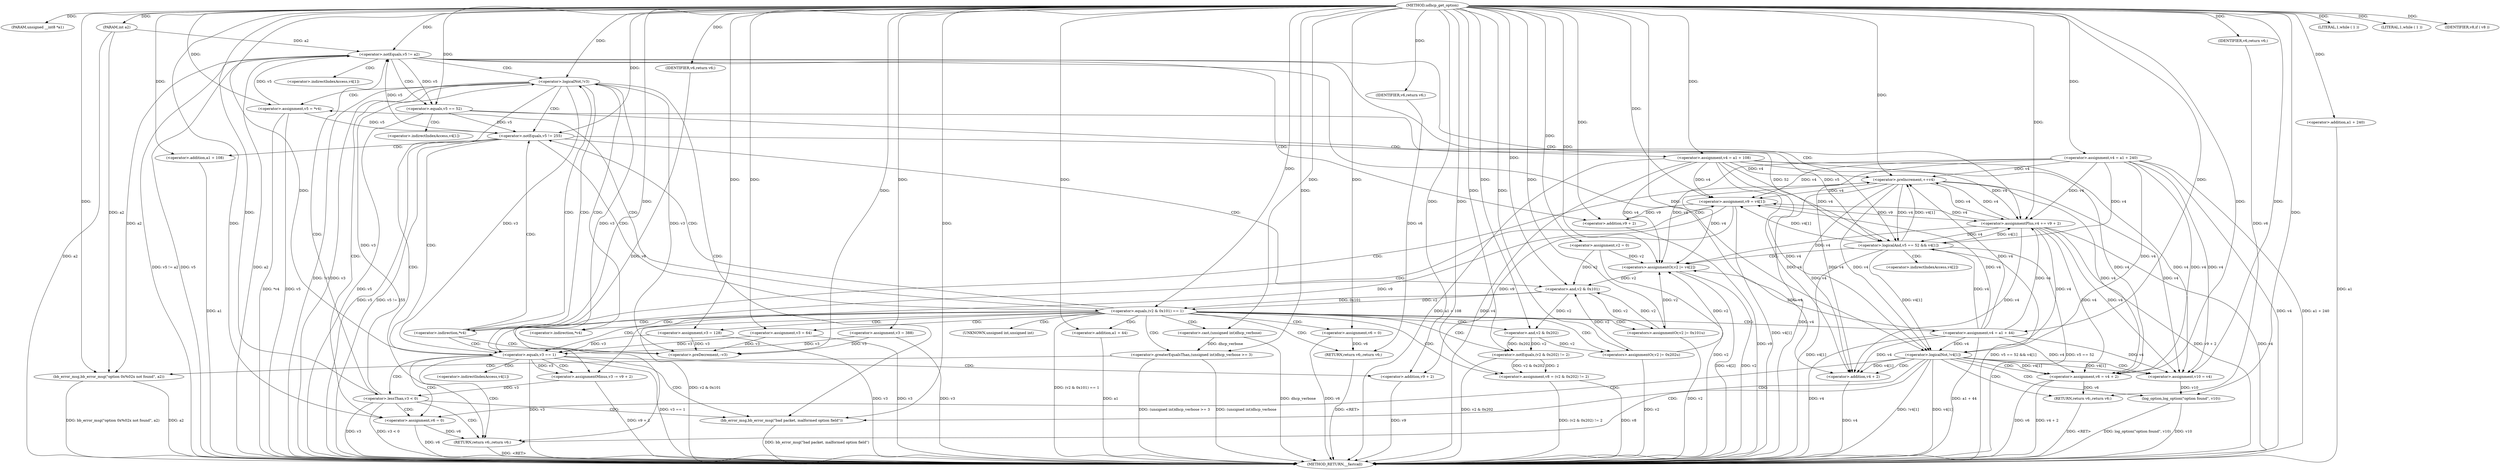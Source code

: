 digraph udhcp_get_option {  
"1000109" [label = "(METHOD,udhcp_get_option)" ]
"1000286" [label = "(METHOD_RETURN,__fastcall)" ]
"1000110" [label = "(PARAM,unsigned __int8 *a1)" ]
"1000111" [label = "(PARAM,int a2)" ]
"1000121" [label = "(<operator>.assignment,v2 = 0)" ]
"1000124" [label = "(<operator>.assignment,v3 = 388)" ]
"1000127" [label = "(<operator>.assignment,v4 = a1 + 240)" ]
"1000129" [label = "(<operator>.addition,a1 + 240)" ]
"1000133" [label = "(LITERAL,1,while ( 1 ))" ]
"1000136" [label = "(LITERAL,1,while ( 1 ))" ]
"1000138" [label = "(<operator>.assignment,v5 = *v4)" ]
"1000146" [label = "(<operator>.preDecrement,--v3)" ]
"1000148" [label = "(<operator>.preIncrement,++v4)" ]
"1000152" [label = "(<operator>.logicalNot,!v3)" ]
"1000156" [label = "(<operator>.notEquals,v5 != 255)" ]
"1000160" [label = "(<operator>.assignment,v4 = a1 + 108)" ]
"1000162" [label = "(<operator>.addition,a1 + 108)" ]
"1000166" [label = "(<operator>.equals,(v2 & 0x101) == 1)" ]
"1000167" [label = "(<operator>.and,v2 & 0x101)" ]
"1000172" [label = "(<operators>.assignmentOr,v2 |= 0x101u)" ]
"1000175" [label = "(<operator>.assignment,v3 = 128)" ]
"1000180" [label = "(<operator>.assignment,v8 = (v2 & 0x202) != 2)" ]
"1000182" [label = "(<operator>.notEquals,(v2 & 0x202) != 2)" ]
"1000183" [label = "(<operator>.and,v2 & 0x202)" ]
"1000187" [label = "(<operators>.assignmentOr,v2 |= 0x202u)" ]
"1000191" [label = "(IDENTIFIER,v8,if ( v8 ))" ]
"1000193" [label = "(<operator>.assignment,v6 = 0)" ]
"1000197" [label = "(<operator>.greaterEqualsThan,(unsigned int)dhcp_verbose >= 3)" ]
"1000198" [label = "(<operator>.cast,(unsigned int)dhcp_verbose)" ]
"1000202" [label = "(bb_error_msg,bb_error_msg(\"option 0x%02x not found\", a2))" ]
"1000205" [label = "(RETURN,return v6;,return v6;)" ]
"1000206" [label = "(IDENTIFIER,v6,return v6;)" ]
"1000207" [label = "(<operator>.assignment,v4 = a1 + 44)" ]
"1000209" [label = "(<operator>.addition,a1 + 44)" ]
"1000212" [label = "(<operator>.assignment,v3 = 64)" ]
"1000216" [label = "(<operator>.equals,v3 == 1)" ]
"1000220" [label = "(<operator>.assignment,v9 = v4[1])" ]
"1000225" [label = "(<operator>.assignmentMinus,v3 -= v9 + 2)" ]
"1000227" [label = "(<operator>.addition,v9 + 2)" ]
"1000231" [label = "(<operator>.lessThan,v3 < 0)" ]
"1000236" [label = "(<operator>.notEquals,v5 != a2)" ]
"1000241" [label = "(<operator>.logicalAnd,v5 == 52 && v4[1])" ]
"1000242" [label = "(<operator>.equals,v5 == 52)" ]
"1000248" [label = "(<operators>.assignmentOr,v2 |= v4[2])" ]
"1000253" [label = "(<operator>.assignmentPlus,v4 += v9 + 2)" ]
"1000255" [label = "(<operator>.addition,v9 + 2)" ]
"1000260" [label = "(<operator>.logicalNot,!v4[1])" ]
"1000266" [label = "(<operator>.assignment,v6 = 0)" ]
"1000269" [label = "(bb_error_msg,bb_error_msg(\"bad packet, malformed option field\"))" ]
"1000271" [label = "(RETURN,return v6;,return v6;)" ]
"1000272" [label = "(IDENTIFIER,v6,return v6;)" ]
"1000273" [label = "(<operator>.assignment,v10 = v4)" ]
"1000276" [label = "(<operator>.assignment,v6 = v4 + 2)" ]
"1000278" [label = "(<operator>.addition,v4 + 2)" ]
"1000281" [label = "(log_option,log_option(\"option found\", v10))" ]
"1000284" [label = "(RETURN,return v6;,return v6;)" ]
"1000285" [label = "(IDENTIFIER,v6,return v6;)" ]
"1000140" [label = "(<operator>.indirection,*v4)" ]
"1000143" [label = "(<operator>.indirection,*v4)" ]
"1000199" [label = "(UNKNOWN,unsigned int,unsigned int)" ]
"1000222" [label = "(<operator>.indirectIndexAccess,v4[1])" ]
"1000245" [label = "(<operator>.indirectIndexAccess,v4[1])" ]
"1000250" [label = "(<operator>.indirectIndexAccess,v4[2])" ]
"1000261" [label = "(<operator>.indirectIndexAccess,v4[1])" ]
  "1000205" -> "1000286"  [ label = "DDG: <RET>"] 
  "1000284" -> "1000286"  [ label = "DDG: <RET>"] 
  "1000271" -> "1000286"  [ label = "DDG: <RET>"] 
  "1000166" -> "1000286"  [ label = "DDG: (v2 & 0x101) == 1"] 
  "1000156" -> "1000286"  [ label = "DDG: v5 != 255"] 
  "1000160" -> "1000286"  [ label = "DDG: a1 + 108"] 
  "1000260" -> "1000286"  [ label = "DDG: !v4[1]"] 
  "1000180" -> "1000286"  [ label = "DDG: v8"] 
  "1000166" -> "1000286"  [ label = "DDG: v2 & 0x101"] 
  "1000242" -> "1000286"  [ label = "DDG: v5"] 
  "1000160" -> "1000286"  [ label = "DDG: v4"] 
  "1000266" -> "1000286"  [ label = "DDG: v6"] 
  "1000193" -> "1000286"  [ label = "DDG: v6"] 
  "1000198" -> "1000286"  [ label = "DDG: dhcp_verbose"] 
  "1000127" -> "1000286"  [ label = "DDG: v4"] 
  "1000138" -> "1000286"  [ label = "DDG: v5"] 
  "1000162" -> "1000286"  [ label = "DDG: a1"] 
  "1000269" -> "1000286"  [ label = "DDG: bb_error_msg(\"bad packet, malformed option field\")"] 
  "1000121" -> "1000286"  [ label = "DDG: v2"] 
  "1000212" -> "1000286"  [ label = "DDG: v3"] 
  "1000156" -> "1000286"  [ label = "DDG: v5"] 
  "1000216" -> "1000286"  [ label = "DDG: v3"] 
  "1000152" -> "1000286"  [ label = "DDG: !v3"] 
  "1000255" -> "1000286"  [ label = "DDG: v9"] 
  "1000129" -> "1000286"  [ label = "DDG: a1"] 
  "1000281" -> "1000286"  [ label = "DDG: v10"] 
  "1000241" -> "1000286"  [ label = "DDG: v5 == 52 && v4[1]"] 
  "1000248" -> "1000286"  [ label = "DDG: v4[2]"] 
  "1000182" -> "1000286"  [ label = "DDG: v2 & 0x202"] 
  "1000225" -> "1000286"  [ label = "DDG: v9 + 2"] 
  "1000152" -> "1000286"  [ label = "DDG: v3"] 
  "1000148" -> "1000286"  [ label = "DDG: v4"] 
  "1000180" -> "1000286"  [ label = "DDG: (v2 & 0x202) != 2"] 
  "1000202" -> "1000286"  [ label = "DDG: a2"] 
  "1000236" -> "1000286"  [ label = "DDG: v5 != a2"] 
  "1000236" -> "1000286"  [ label = "DDG: v5"] 
  "1000276" -> "1000286"  [ label = "DDG: v6"] 
  "1000231" -> "1000286"  [ label = "DDG: v3"] 
  "1000253" -> "1000286"  [ label = "DDG: v9 + 2"] 
  "1000220" -> "1000286"  [ label = "DDG: v4[1]"] 
  "1000278" -> "1000286"  [ label = "DDG: v4"] 
  "1000248" -> "1000286"  [ label = "DDG: v2"] 
  "1000260" -> "1000286"  [ label = "DDG: v4[1]"] 
  "1000231" -> "1000286"  [ label = "DDG: v3 < 0"] 
  "1000197" -> "1000286"  [ label = "DDG: (unsigned int)dhcp_verbose"] 
  "1000207" -> "1000286"  [ label = "DDG: a1 + 44"] 
  "1000187" -> "1000286"  [ label = "DDG: v2"] 
  "1000207" -> "1000286"  [ label = "DDG: v4"] 
  "1000281" -> "1000286"  [ label = "DDG: log_option(\"option found\", v10)"] 
  "1000124" -> "1000286"  [ label = "DDG: v3"] 
  "1000227" -> "1000286"  [ label = "DDG: v9"] 
  "1000241" -> "1000286"  [ label = "DDG: v5 == 52"] 
  "1000175" -> "1000286"  [ label = "DDG: v3"] 
  "1000138" -> "1000286"  [ label = "DDG: *v4"] 
  "1000276" -> "1000286"  [ label = "DDG: v4 + 2"] 
  "1000216" -> "1000286"  [ label = "DDG: v3 == 1"] 
  "1000172" -> "1000286"  [ label = "DDG: v2"] 
  "1000127" -> "1000286"  [ label = "DDG: a1 + 240"] 
  "1000209" -> "1000286"  [ label = "DDG: a1"] 
  "1000236" -> "1000286"  [ label = "DDG: a2"] 
  "1000253" -> "1000286"  [ label = "DDG: v4"] 
  "1000111" -> "1000286"  [ label = "DDG: a2"] 
  "1000202" -> "1000286"  [ label = "DDG: bb_error_msg(\"option 0x%02x not found\", a2)"] 
  "1000197" -> "1000286"  [ label = "DDG: (unsigned int)dhcp_verbose >= 3"] 
  "1000241" -> "1000286"  [ label = "DDG: v4[1]"] 
  "1000109" -> "1000110"  [ label = "DDG: "] 
  "1000109" -> "1000111"  [ label = "DDG: "] 
  "1000109" -> "1000121"  [ label = "DDG: "] 
  "1000109" -> "1000124"  [ label = "DDG: "] 
  "1000109" -> "1000127"  [ label = "DDG: "] 
  "1000109" -> "1000129"  [ label = "DDG: "] 
  "1000109" -> "1000133"  [ label = "DDG: "] 
  "1000109" -> "1000136"  [ label = "DDG: "] 
  "1000109" -> "1000138"  [ label = "DDG: "] 
  "1000212" -> "1000146"  [ label = "DDG: v3"] 
  "1000152" -> "1000146"  [ label = "DDG: v3"] 
  "1000124" -> "1000146"  [ label = "DDG: v3"] 
  "1000175" -> "1000146"  [ label = "DDG: v3"] 
  "1000109" -> "1000146"  [ label = "DDG: "] 
  "1000160" -> "1000148"  [ label = "DDG: v4"] 
  "1000127" -> "1000148"  [ label = "DDG: v4"] 
  "1000207" -> "1000148"  [ label = "DDG: v4"] 
  "1000253" -> "1000148"  [ label = "DDG: v4"] 
  "1000241" -> "1000148"  [ label = "DDG: v4[1]"] 
  "1000109" -> "1000148"  [ label = "DDG: "] 
  "1000146" -> "1000152"  [ label = "DDG: v3"] 
  "1000231" -> "1000152"  [ label = "DDG: v3"] 
  "1000109" -> "1000152"  [ label = "DDG: "] 
  "1000242" -> "1000156"  [ label = "DDG: v5"] 
  "1000138" -> "1000156"  [ label = "DDG: v5"] 
  "1000109" -> "1000156"  [ label = "DDG: "] 
  "1000109" -> "1000160"  [ label = "DDG: "] 
  "1000109" -> "1000162"  [ label = "DDG: "] 
  "1000167" -> "1000166"  [ label = "DDG: v2"] 
  "1000167" -> "1000166"  [ label = "DDG: 0x101"] 
  "1000121" -> "1000167"  [ label = "DDG: v2"] 
  "1000248" -> "1000167"  [ label = "DDG: v2"] 
  "1000187" -> "1000167"  [ label = "DDG: v2"] 
  "1000172" -> "1000167"  [ label = "DDG: v2"] 
  "1000109" -> "1000167"  [ label = "DDG: "] 
  "1000109" -> "1000166"  [ label = "DDG: "] 
  "1000109" -> "1000172"  [ label = "DDG: "] 
  "1000167" -> "1000172"  [ label = "DDG: v2"] 
  "1000109" -> "1000175"  [ label = "DDG: "] 
  "1000182" -> "1000180"  [ label = "DDG: v2 & 0x202"] 
  "1000182" -> "1000180"  [ label = "DDG: 2"] 
  "1000109" -> "1000180"  [ label = "DDG: "] 
  "1000183" -> "1000182"  [ label = "DDG: v2"] 
  "1000183" -> "1000182"  [ label = "DDG: 0x202"] 
  "1000167" -> "1000183"  [ label = "DDG: v2"] 
  "1000109" -> "1000183"  [ label = "DDG: "] 
  "1000109" -> "1000182"  [ label = "DDG: "] 
  "1000109" -> "1000187"  [ label = "DDG: "] 
  "1000183" -> "1000187"  [ label = "DDG: v2"] 
  "1000109" -> "1000191"  [ label = "DDG: "] 
  "1000109" -> "1000193"  [ label = "DDG: "] 
  "1000198" -> "1000197"  [ label = "DDG: dhcp_verbose"] 
  "1000109" -> "1000198"  [ label = "DDG: "] 
  "1000109" -> "1000197"  [ label = "DDG: "] 
  "1000109" -> "1000202"  [ label = "DDG: "] 
  "1000236" -> "1000202"  [ label = "DDG: a2"] 
  "1000111" -> "1000202"  [ label = "DDG: a2"] 
  "1000206" -> "1000205"  [ label = "DDG: v6"] 
  "1000193" -> "1000205"  [ label = "DDG: v6"] 
  "1000109" -> "1000206"  [ label = "DDG: "] 
  "1000109" -> "1000207"  [ label = "DDG: "] 
  "1000109" -> "1000209"  [ label = "DDG: "] 
  "1000109" -> "1000212"  [ label = "DDG: "] 
  "1000212" -> "1000216"  [ label = "DDG: v3"] 
  "1000152" -> "1000216"  [ label = "DDG: v3"] 
  "1000124" -> "1000216"  [ label = "DDG: v3"] 
  "1000175" -> "1000216"  [ label = "DDG: v3"] 
  "1000109" -> "1000216"  [ label = "DDG: "] 
  "1000160" -> "1000220"  [ label = "DDG: v4"] 
  "1000127" -> "1000220"  [ label = "DDG: v4"] 
  "1000148" -> "1000220"  [ label = "DDG: v4"] 
  "1000207" -> "1000220"  [ label = "DDG: v4"] 
  "1000253" -> "1000220"  [ label = "DDG: v4"] 
  "1000241" -> "1000220"  [ label = "DDG: v4[1]"] 
  "1000109" -> "1000220"  [ label = "DDG: "] 
  "1000220" -> "1000225"  [ label = "DDG: v9"] 
  "1000109" -> "1000225"  [ label = "DDG: "] 
  "1000216" -> "1000225"  [ label = "DDG: v3"] 
  "1000220" -> "1000227"  [ label = "DDG: v9"] 
  "1000109" -> "1000227"  [ label = "DDG: "] 
  "1000225" -> "1000231"  [ label = "DDG: v3"] 
  "1000109" -> "1000231"  [ label = "DDG: "] 
  "1000138" -> "1000236"  [ label = "DDG: v5"] 
  "1000156" -> "1000236"  [ label = "DDG: v5"] 
  "1000109" -> "1000236"  [ label = "DDG: "] 
  "1000111" -> "1000236"  [ label = "DDG: a2"] 
  "1000242" -> "1000241"  [ label = "DDG: v5"] 
  "1000242" -> "1000241"  [ label = "DDG: 52"] 
  "1000236" -> "1000242"  [ label = "DDG: v5"] 
  "1000109" -> "1000242"  [ label = "DDG: "] 
  "1000160" -> "1000241"  [ label = "DDG: v4"] 
  "1000127" -> "1000241"  [ label = "DDG: v4"] 
  "1000148" -> "1000241"  [ label = "DDG: v4"] 
  "1000207" -> "1000241"  [ label = "DDG: v4"] 
  "1000253" -> "1000241"  [ label = "DDG: v4"] 
  "1000160" -> "1000248"  [ label = "DDG: v4"] 
  "1000127" -> "1000248"  [ label = "DDG: v4"] 
  "1000148" -> "1000248"  [ label = "DDG: v4"] 
  "1000207" -> "1000248"  [ label = "DDG: v4"] 
  "1000253" -> "1000248"  [ label = "DDG: v4"] 
  "1000121" -> "1000248"  [ label = "DDG: v2"] 
  "1000187" -> "1000248"  [ label = "DDG: v2"] 
  "1000172" -> "1000248"  [ label = "DDG: v2"] 
  "1000109" -> "1000248"  [ label = "DDG: "] 
  "1000109" -> "1000253"  [ label = "DDG: "] 
  "1000220" -> "1000253"  [ label = "DDG: v9"] 
  "1000160" -> "1000253"  [ label = "DDG: v4"] 
  "1000127" -> "1000253"  [ label = "DDG: v4"] 
  "1000148" -> "1000253"  [ label = "DDG: v4"] 
  "1000207" -> "1000253"  [ label = "DDG: v4"] 
  "1000241" -> "1000253"  [ label = "DDG: v4[1]"] 
  "1000109" -> "1000255"  [ label = "DDG: "] 
  "1000220" -> "1000255"  [ label = "DDG: v9"] 
  "1000160" -> "1000260"  [ label = "DDG: v4"] 
  "1000127" -> "1000260"  [ label = "DDG: v4"] 
  "1000148" -> "1000260"  [ label = "DDG: v4"] 
  "1000207" -> "1000260"  [ label = "DDG: v4"] 
  "1000253" -> "1000260"  [ label = "DDG: v4"] 
  "1000241" -> "1000260"  [ label = "DDG: v4[1]"] 
  "1000109" -> "1000266"  [ label = "DDG: "] 
  "1000109" -> "1000269"  [ label = "DDG: "] 
  "1000272" -> "1000271"  [ label = "DDG: v6"] 
  "1000266" -> "1000271"  [ label = "DDG: v6"] 
  "1000109" -> "1000272"  [ label = "DDG: "] 
  "1000160" -> "1000273"  [ label = "DDG: v4"] 
  "1000127" -> "1000273"  [ label = "DDG: v4"] 
  "1000148" -> "1000273"  [ label = "DDG: v4"] 
  "1000260" -> "1000273"  [ label = "DDG: v4[1]"] 
  "1000207" -> "1000273"  [ label = "DDG: v4"] 
  "1000253" -> "1000273"  [ label = "DDG: v4"] 
  "1000109" -> "1000273"  [ label = "DDG: "] 
  "1000260" -> "1000276"  [ label = "DDG: v4[1]"] 
  "1000109" -> "1000276"  [ label = "DDG: "] 
  "1000160" -> "1000276"  [ label = "DDG: v4"] 
  "1000127" -> "1000276"  [ label = "DDG: v4"] 
  "1000148" -> "1000276"  [ label = "DDG: v4"] 
  "1000207" -> "1000276"  [ label = "DDG: v4"] 
  "1000253" -> "1000276"  [ label = "DDG: v4"] 
  "1000260" -> "1000278"  [ label = "DDG: v4[1]"] 
  "1000109" -> "1000278"  [ label = "DDG: "] 
  "1000160" -> "1000278"  [ label = "DDG: v4"] 
  "1000127" -> "1000278"  [ label = "DDG: v4"] 
  "1000148" -> "1000278"  [ label = "DDG: v4"] 
  "1000207" -> "1000278"  [ label = "DDG: v4"] 
  "1000253" -> "1000278"  [ label = "DDG: v4"] 
  "1000109" -> "1000281"  [ label = "DDG: "] 
  "1000273" -> "1000281"  [ label = "DDG: v10"] 
  "1000285" -> "1000284"  [ label = "DDG: v6"] 
  "1000276" -> "1000284"  [ label = "DDG: v6"] 
  "1000109" -> "1000285"  [ label = "DDG: "] 
  "1000143" -> "1000152"  [ label = "CDG: "] 
  "1000143" -> "1000148"  [ label = "CDG: "] 
  "1000143" -> "1000146"  [ label = "CDG: "] 
  "1000143" -> "1000216"  [ label = "CDG: "] 
  "1000143" -> "1000156"  [ label = "CDG: "] 
  "1000152" -> "1000271"  [ label = "CDG: "] 
  "1000152" -> "1000269"  [ label = "CDG: "] 
  "1000152" -> "1000266"  [ label = "CDG: "] 
  "1000152" -> "1000143"  [ label = "CDG: "] 
  "1000152" -> "1000140"  [ label = "CDG: "] 
  "1000152" -> "1000138"  [ label = "CDG: "] 
  "1000152" -> "1000156"  [ label = "CDG: "] 
  "1000156" -> "1000167"  [ label = "CDG: "] 
  "1000156" -> "1000166"  [ label = "CDG: "] 
  "1000156" -> "1000162"  [ label = "CDG: "] 
  "1000156" -> "1000216"  [ label = "CDG: "] 
  "1000156" -> "1000160"  [ label = "CDG: "] 
  "1000166" -> "1000175"  [ label = "CDG: "] 
  "1000166" -> "1000172"  [ label = "CDG: "] 
  "1000166" -> "1000187"  [ label = "CDG: "] 
  "1000166" -> "1000183"  [ label = "CDG: "] 
  "1000166" -> "1000182"  [ label = "CDG: "] 
  "1000166" -> "1000180"  [ label = "CDG: "] 
  "1000166" -> "1000207"  [ label = "CDG: "] 
  "1000166" -> "1000205"  [ label = "CDG: "] 
  "1000166" -> "1000199"  [ label = "CDG: "] 
  "1000166" -> "1000198"  [ label = "CDG: "] 
  "1000166" -> "1000197"  [ label = "CDG: "] 
  "1000166" -> "1000193"  [ label = "CDG: "] 
  "1000166" -> "1000212"  [ label = "CDG: "] 
  "1000166" -> "1000209"  [ label = "CDG: "] 
  "1000166" -> "1000216"  [ label = "CDG: "] 
  "1000166" -> "1000143"  [ label = "CDG: "] 
  "1000166" -> "1000140"  [ label = "CDG: "] 
  "1000166" -> "1000138"  [ label = "CDG: "] 
  "1000166" -> "1000156"  [ label = "CDG: "] 
  "1000197" -> "1000202"  [ label = "CDG: "] 
  "1000216" -> "1000222"  [ label = "CDG: "] 
  "1000216" -> "1000220"  [ label = "CDG: "] 
  "1000216" -> "1000231"  [ label = "CDG: "] 
  "1000216" -> "1000227"  [ label = "CDG: "] 
  "1000216" -> "1000225"  [ label = "CDG: "] 
  "1000216" -> "1000271"  [ label = "CDG: "] 
  "1000216" -> "1000269"  [ label = "CDG: "] 
  "1000216" -> "1000266"  [ label = "CDG: "] 
  "1000231" -> "1000236"  [ label = "CDG: "] 
  "1000231" -> "1000271"  [ label = "CDG: "] 
  "1000231" -> "1000269"  [ label = "CDG: "] 
  "1000231" -> "1000266"  [ label = "CDG: "] 
  "1000236" -> "1000255"  [ label = "CDG: "] 
  "1000236" -> "1000253"  [ label = "CDG: "] 
  "1000236" -> "1000242"  [ label = "CDG: "] 
  "1000236" -> "1000241"  [ label = "CDG: "] 
  "1000236" -> "1000261"  [ label = "CDG: "] 
  "1000236" -> "1000260"  [ label = "CDG: "] 
  "1000236" -> "1000152"  [ label = "CDG: "] 
  "1000241" -> "1000250"  [ label = "CDG: "] 
  "1000241" -> "1000248"  [ label = "CDG: "] 
  "1000242" -> "1000245"  [ label = "CDG: "] 
  "1000260" -> "1000271"  [ label = "CDG: "] 
  "1000260" -> "1000269"  [ label = "CDG: "] 
  "1000260" -> "1000266"  [ label = "CDG: "] 
  "1000260" -> "1000284"  [ label = "CDG: "] 
  "1000260" -> "1000281"  [ label = "CDG: "] 
  "1000260" -> "1000278"  [ label = "CDG: "] 
  "1000260" -> "1000276"  [ label = "CDG: "] 
  "1000260" -> "1000273"  [ label = "CDG: "] 
}
